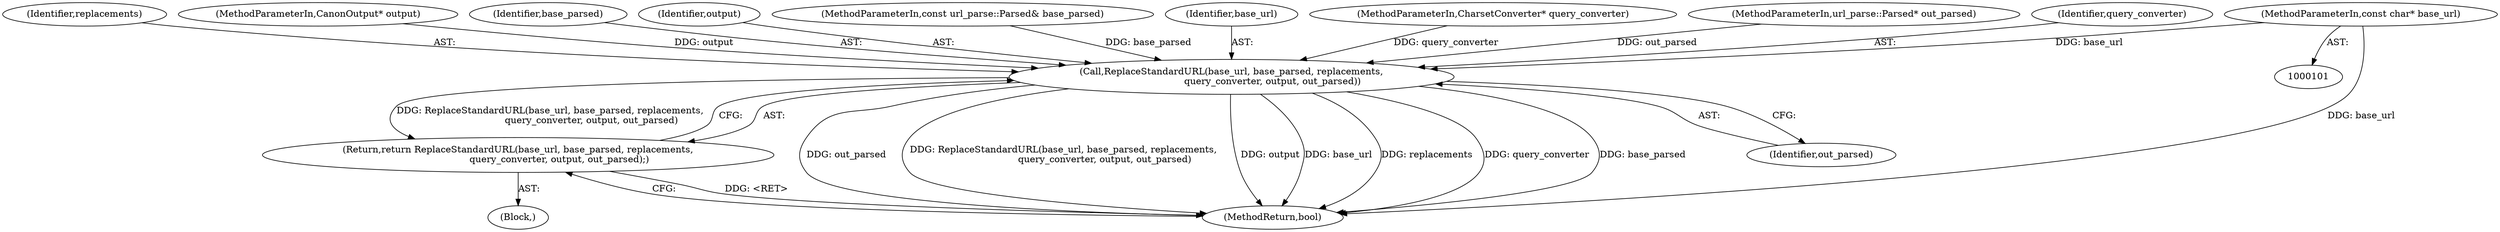 digraph "0_Chrome_3ca8e38ff57e83fcce76f9b54cd8f8bfa09c34ad@pointer" {
"1000102" [label="(MethodParameterIn,const char* base_url)"];
"1000163" [label="(Call,ReplaceStandardURL(base_url, base_parsed, replacements,\n                            query_converter, output, out_parsed))"];
"1000162" [label="(Return,return ReplaceStandardURL(base_url, base_parsed, replacements,\n                            query_converter, output, out_parsed);)"];
"1000166" [label="(Identifier,replacements)"];
"1000170" [label="(MethodReturn,bool)"];
"1000107" [label="(MethodParameterIn,CanonOutput* output)"];
"1000109" [label="(Block,)"];
"1000162" [label="(Return,return ReplaceStandardURL(base_url, base_parsed, replacements,\n                            query_converter, output, out_parsed);)"];
"1000165" [label="(Identifier,base_parsed)"];
"1000168" [label="(Identifier,output)"];
"1000103" [label="(MethodParameterIn,const url_parse::Parsed& base_parsed)"];
"1000163" [label="(Call,ReplaceStandardURL(base_url, base_parsed, replacements,\n                            query_converter, output, out_parsed))"];
"1000164" [label="(Identifier,base_url)"];
"1000102" [label="(MethodParameterIn,const char* base_url)"];
"1000106" [label="(MethodParameterIn,CharsetConverter* query_converter)"];
"1000108" [label="(MethodParameterIn,url_parse::Parsed* out_parsed)"];
"1000169" [label="(Identifier,out_parsed)"];
"1000167" [label="(Identifier,query_converter)"];
"1000102" -> "1000101"  [label="AST: "];
"1000102" -> "1000170"  [label="DDG: base_url"];
"1000102" -> "1000163"  [label="DDG: base_url"];
"1000163" -> "1000162"  [label="AST: "];
"1000163" -> "1000169"  [label="CFG: "];
"1000164" -> "1000163"  [label="AST: "];
"1000165" -> "1000163"  [label="AST: "];
"1000166" -> "1000163"  [label="AST: "];
"1000167" -> "1000163"  [label="AST: "];
"1000168" -> "1000163"  [label="AST: "];
"1000169" -> "1000163"  [label="AST: "];
"1000162" -> "1000163"  [label="CFG: "];
"1000163" -> "1000170"  [label="DDG: out_parsed"];
"1000163" -> "1000170"  [label="DDG: ReplaceStandardURL(base_url, base_parsed, replacements,\n                            query_converter, output, out_parsed)"];
"1000163" -> "1000170"  [label="DDG: output"];
"1000163" -> "1000170"  [label="DDG: base_url"];
"1000163" -> "1000170"  [label="DDG: replacements"];
"1000163" -> "1000170"  [label="DDG: query_converter"];
"1000163" -> "1000170"  [label="DDG: base_parsed"];
"1000163" -> "1000162"  [label="DDG: ReplaceStandardURL(base_url, base_parsed, replacements,\n                            query_converter, output, out_parsed)"];
"1000103" -> "1000163"  [label="DDG: base_parsed"];
"1000106" -> "1000163"  [label="DDG: query_converter"];
"1000107" -> "1000163"  [label="DDG: output"];
"1000108" -> "1000163"  [label="DDG: out_parsed"];
"1000162" -> "1000109"  [label="AST: "];
"1000170" -> "1000162"  [label="CFG: "];
"1000162" -> "1000170"  [label="DDG: <RET>"];
}
